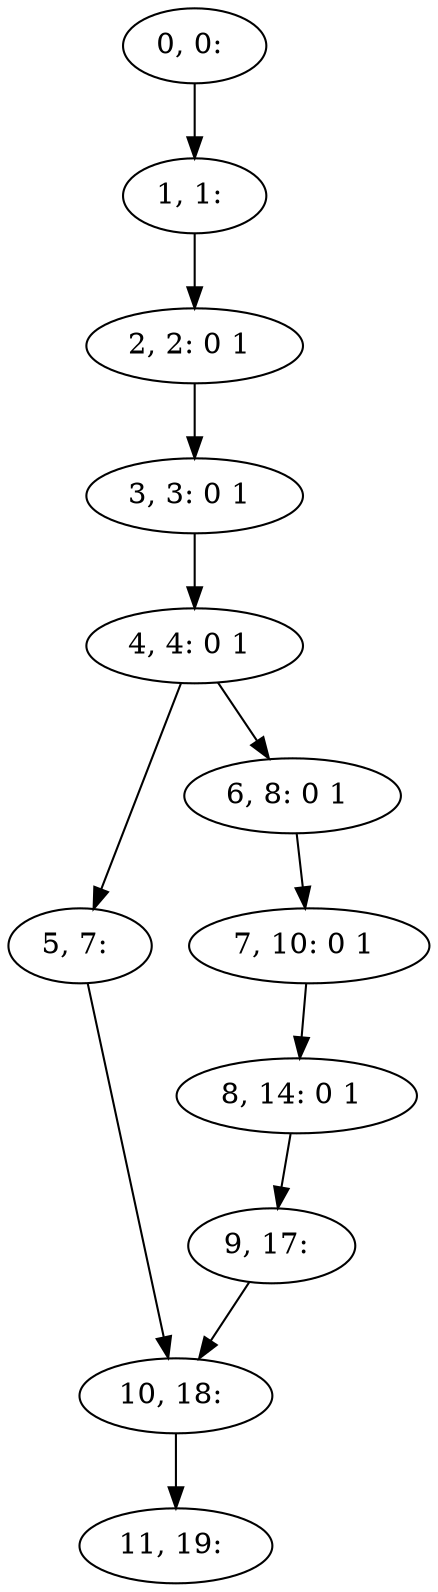 digraph G {
0[label="0, 0: "];
1[label="1, 1: "];
2[label="2, 2: 0 1 "];
3[label="3, 3: 0 1 "];
4[label="4, 4: 0 1 "];
5[label="5, 7: "];
6[label="6, 8: 0 1 "];
7[label="7, 10: 0 1 "];
8[label="8, 14: 0 1 "];
9[label="9, 17: "];
10[label="10, 18: "];
11[label="11, 19: "];
0->1 ;
1->2 ;
2->3 ;
3->4 ;
4->5 ;
4->6 ;
5->10 ;
6->7 ;
7->8 ;
8->9 ;
9->10 ;
10->11 ;
}
